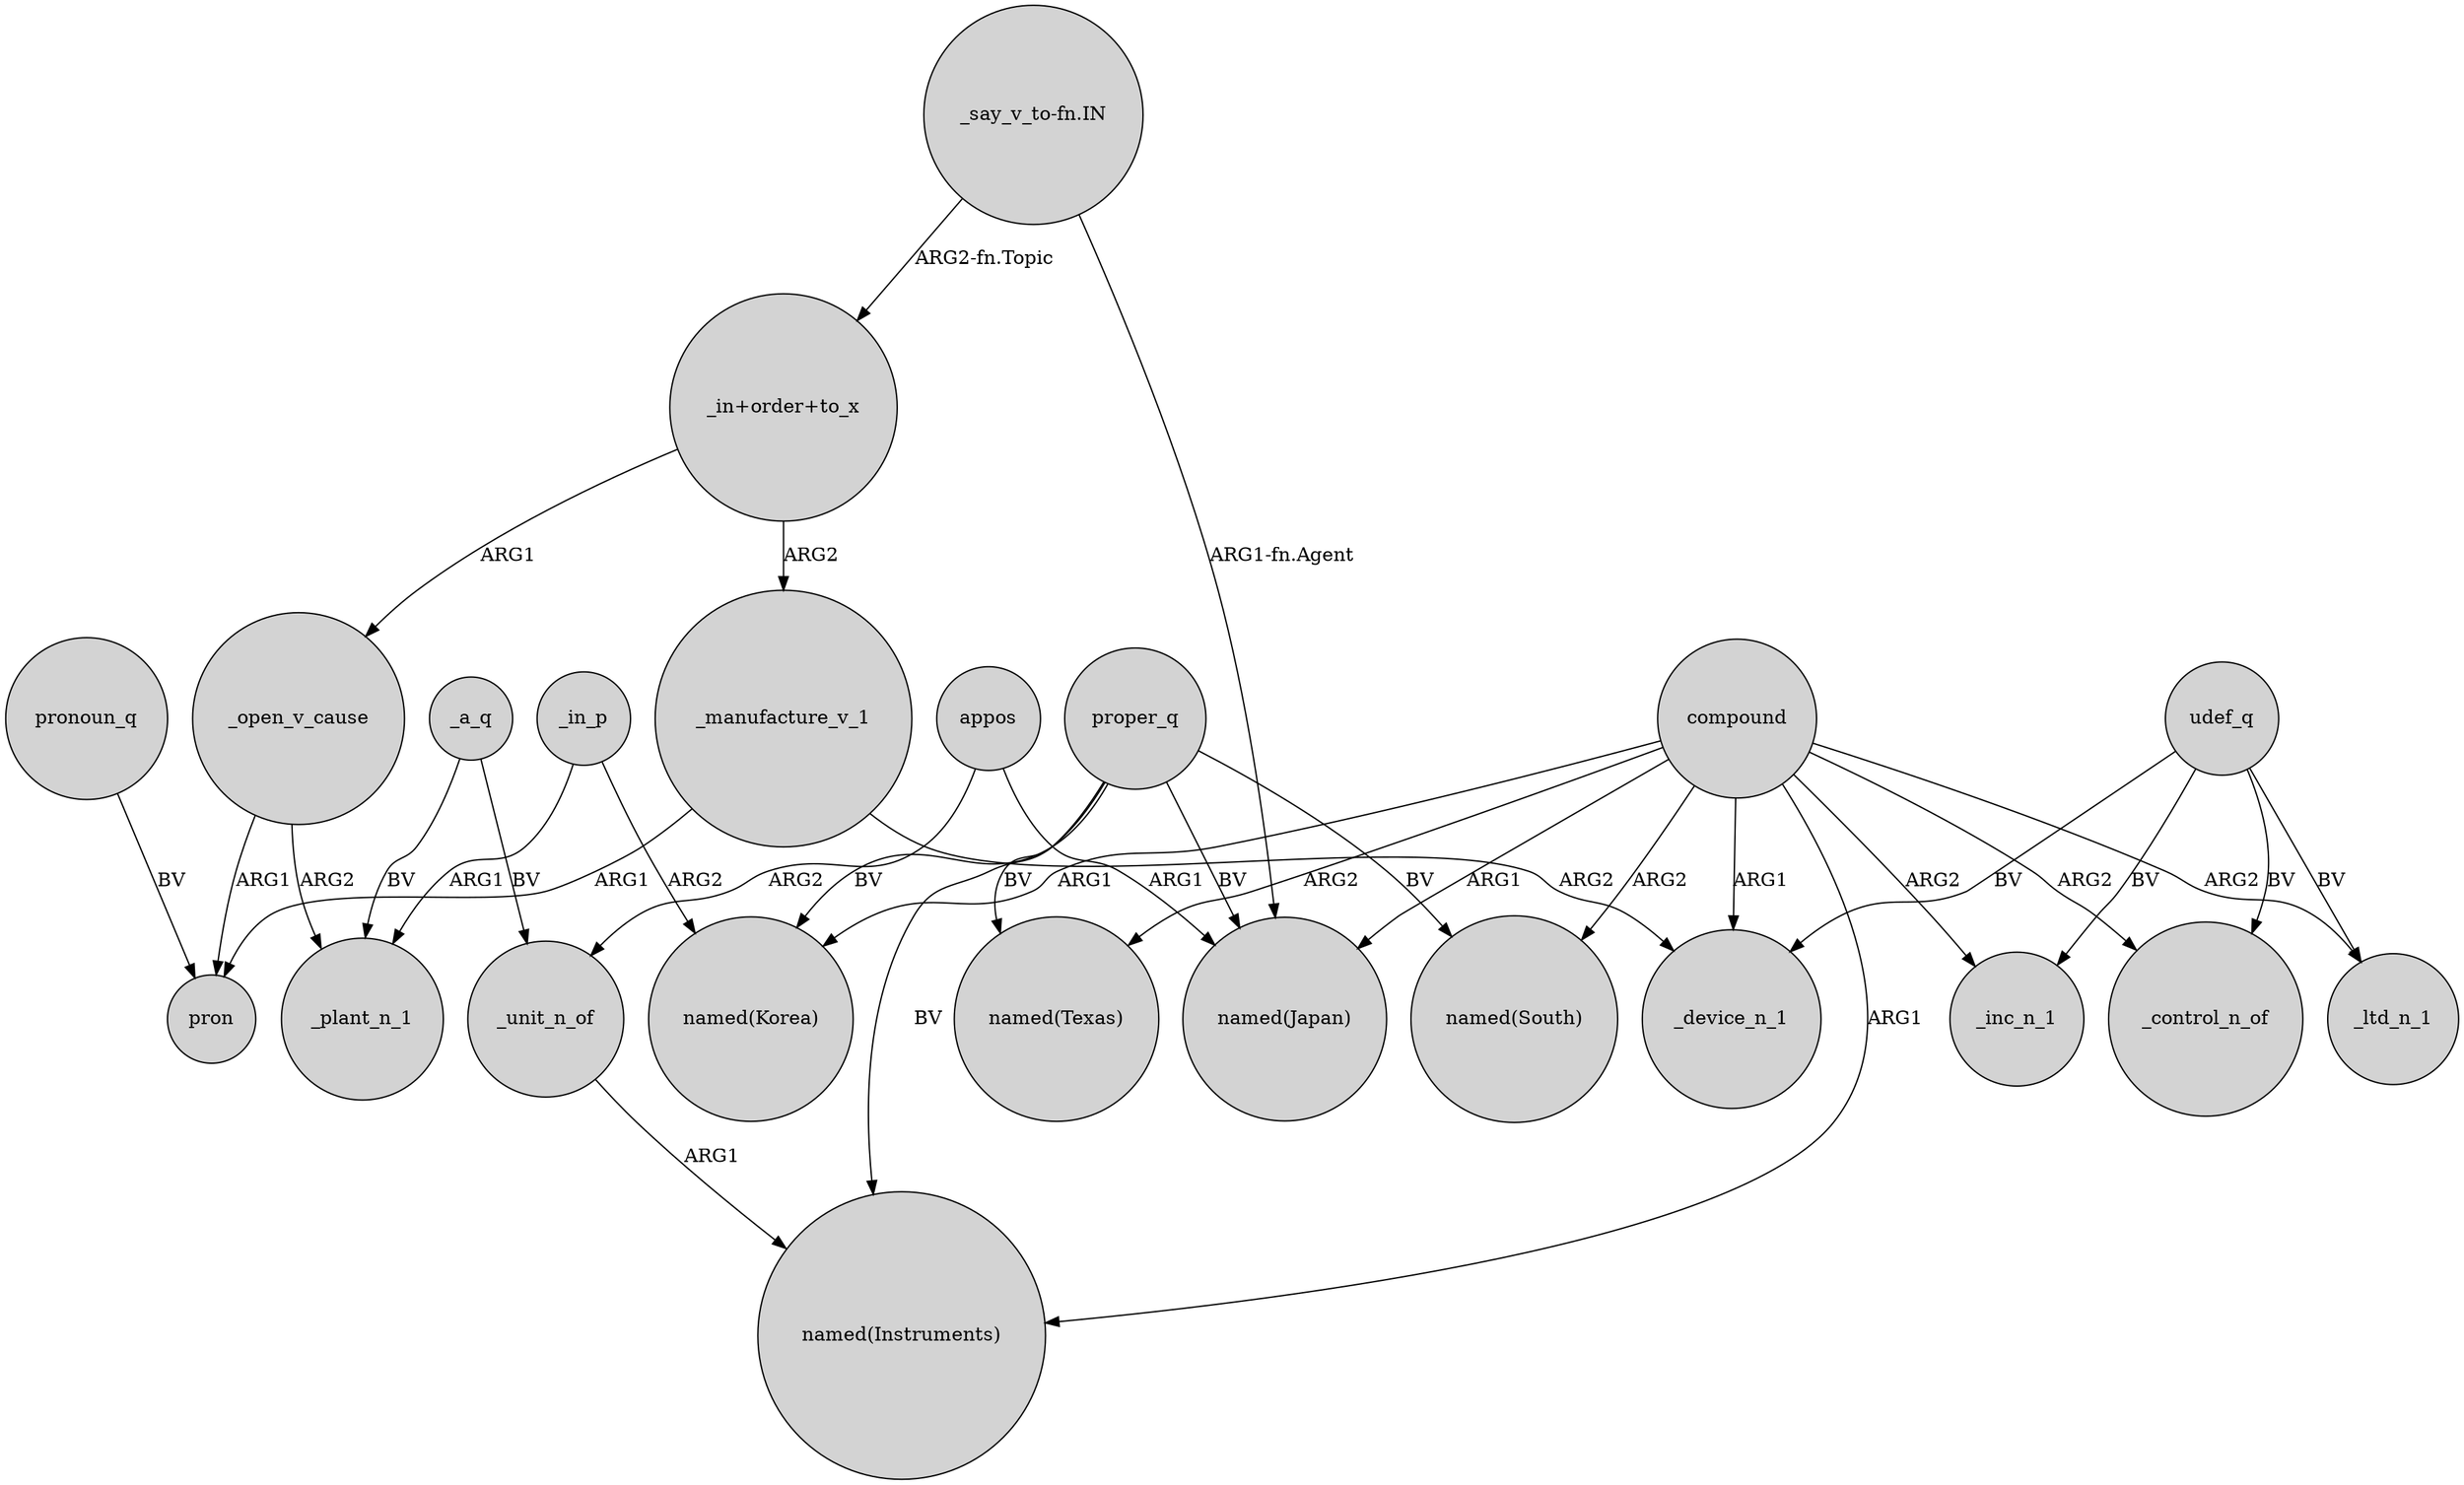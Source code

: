 digraph {
	node [shape=circle style=filled]
	"_in+order+to_x" -> _manufacture_v_1 [label=ARG2]
	compound -> "named(South)" [label=ARG2]
	"_in+order+to_x" -> _open_v_cause [label=ARG1]
	udef_q -> _inc_n_1 [label=BV]
	proper_q -> "named(Instruments)" [label=BV]
	udef_q -> _control_n_of [label=BV]
	_open_v_cause -> pron [label=ARG1]
	_in_p -> "named(Korea)" [label=ARG2]
	_open_v_cause -> _plant_n_1 [label=ARG2]
	_manufacture_v_1 -> pron [label=ARG1]
	proper_q -> "named(Japan)" [label=BV]
	_unit_n_of -> "named(Instruments)" [label=ARG1]
	"_say_v_to-fn.IN" -> "_in+order+to_x" [label="ARG2-fn.Topic"]
	compound -> _control_n_of [label=ARG2]
	compound -> "named(Japan)" [label=ARG1]
	pronoun_q -> pron [label=BV]
	proper_q -> "named(Texas)" [label=BV]
	_in_p -> _plant_n_1 [label=ARG1]
	proper_q -> "named(Korea)" [label=BV]
	_a_q -> _unit_n_of [label=BV]
	_manufacture_v_1 -> _device_n_1 [label=ARG2]
	compound -> _ltd_n_1 [label=ARG2]
	appos -> "named(Japan)" [label=ARG1]
	compound -> "named(Texas)" [label=ARG2]
	compound -> _device_n_1 [label=ARG1]
	"_say_v_to-fn.IN" -> "named(Japan)" [label="ARG1-fn.Agent"]
	udef_q -> _device_n_1 [label=BV]
	compound -> "named(Instruments)" [label=ARG1]
	proper_q -> "named(South)" [label=BV]
	udef_q -> _ltd_n_1 [label=BV]
	compound -> _inc_n_1 [label=ARG2]
	compound -> "named(Korea)" [label=ARG1]
	appos -> _unit_n_of [label=ARG2]
	_a_q -> _plant_n_1 [label=BV]
}
